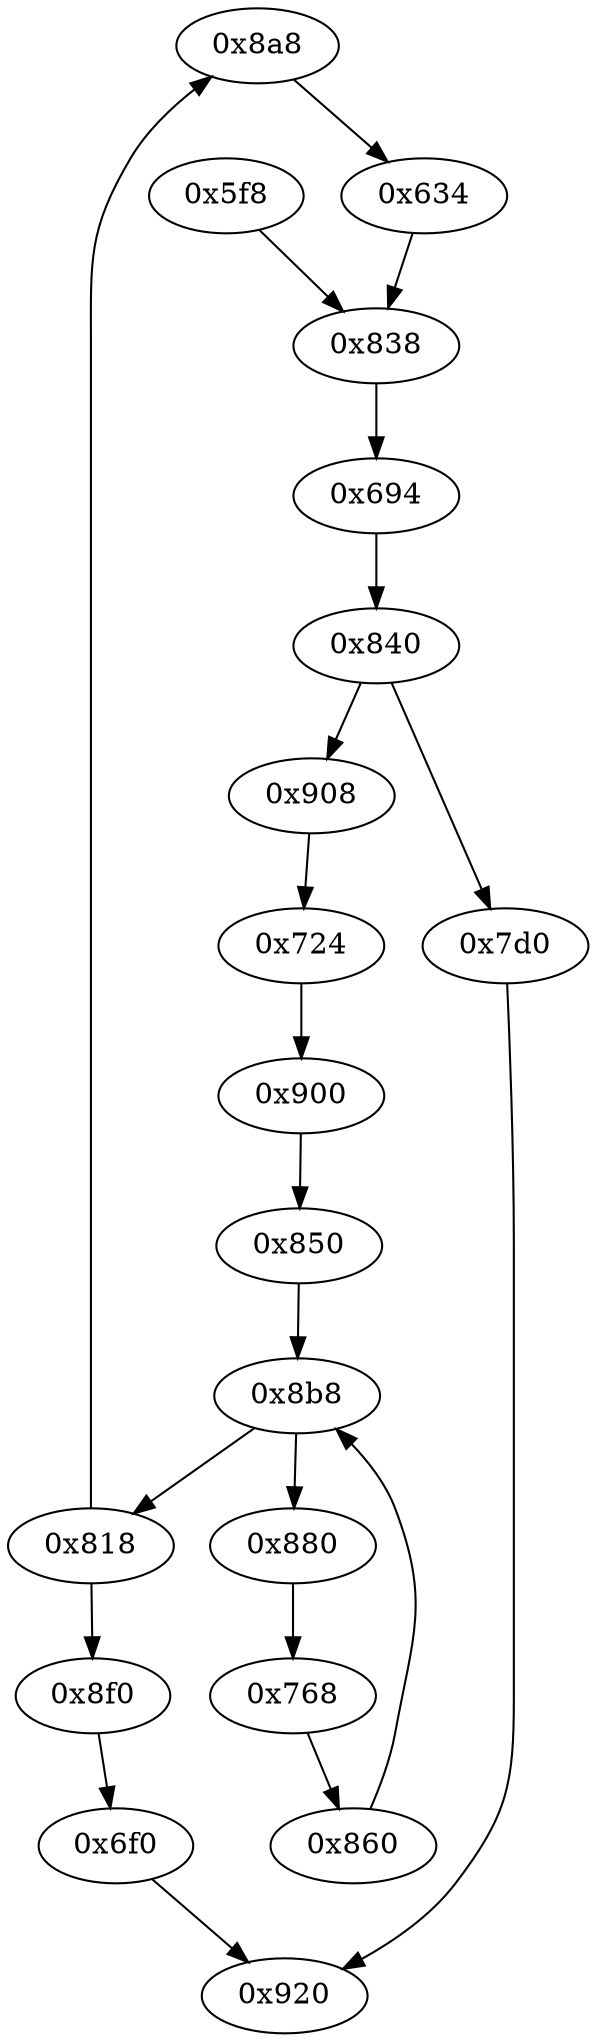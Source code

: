 strict digraph "" {
	"0x8a8"	 [opcode="[u'mov', u'bl', u'ldr', u'b']"];
	"0x634"	 [opcode="[u'ldr', u'cmp', u'mov', u'mov']"];
	"0x8a8" -> "0x634";
	"0x838"	 [opcode="[u'ldr', u'b']"];
	"0x694"	 [opcode="[u'ldr', u'cmp', u'mov', u'mov', u'strb', u'ldr', u'b']"];
	"0x838" -> "0x694";
	"0x920"	 [opcode="[u'mov', u'sub', u'pop']"];
	"0x8f0"	 [opcode="[u'ldr', u'bl', u'ldr', u'b']"];
	"0x6f0"	 [opcode="[u'mov', u'mov', u'b']"];
	"0x8f0" -> "0x6f0";
	"0x840"	 [opcode="[u'ldrb', u'ldr', u'ldr', u'b']"];
	"0x694" -> "0x840";
	"0x768"	 [opcode="[u'ldr', u'mul', u'ldr', u'ldr', u'mla', u'str', u'ldr', u'b']"];
	"0x860"	 [opcode="[u'ldr', u'ldr', u'ldr', u'smull', u'mov', u'asr', u'add', u'b']"];
	"0x768" -> "0x860";
	"0x850"	 [opcode="[u'ldr', u'mov', u'mov', u'b']"];
	"0x8b8"	 [opcode="[u'str', u'str', u'ldr', u'ldr', u'ldr', u'cmp', u'mov', u'b']"];
	"0x850" -> "0x8b8";
	"0x860" -> "0x8b8";
	"0x900"	 [opcode="[u'ldr', u'b']"];
	"0x900" -> "0x850";
	"0x724"	 [opcode="[u'ldrb', u'str', u'ldr', u'b']"];
	"0x724" -> "0x900";
	"0x7d0"	 [opcode="[u'mov', u'mov', u'b']"];
	"0x7d0" -> "0x920";
	"0x6f0" -> "0x920";
	"0x818"	 [opcode="[u'ldr', u'ldr', u'cmp', u'mov', u'mov', u'strb', u'ldr', u'b']"];
	"0x818" -> "0x8a8";
	"0x818" -> "0x8f0";
	"0x840" -> "0x7d0";
	"0x908"	 [opcode="[u'ldr', u'ldr', u'ldrb', u'strb', u'ldr', u'b']"];
	"0x840" -> "0x908";
	"0x908" -> "0x724";
	"0x634" -> "0x838";
	"0x8b8" -> "0x818";
	"0x880"	 [opcode="[u'ldr', u'ldr', u'smull', u'asr', u'add', u'add', u'sub', u'str', u'ldr', u'b']"];
	"0x8b8" -> "0x880";
	"0x880" -> "0x768";
	"0x5f8"	 [opcode="[u'push', u'add', u'sub', u'str', u'ldr', u'str', u'ldr', u'ldr', u'ldr', u'ldr', u'add', u'str', u'ldr', u'add', u'b']"];
	"0x5f8" -> "0x838";
}
